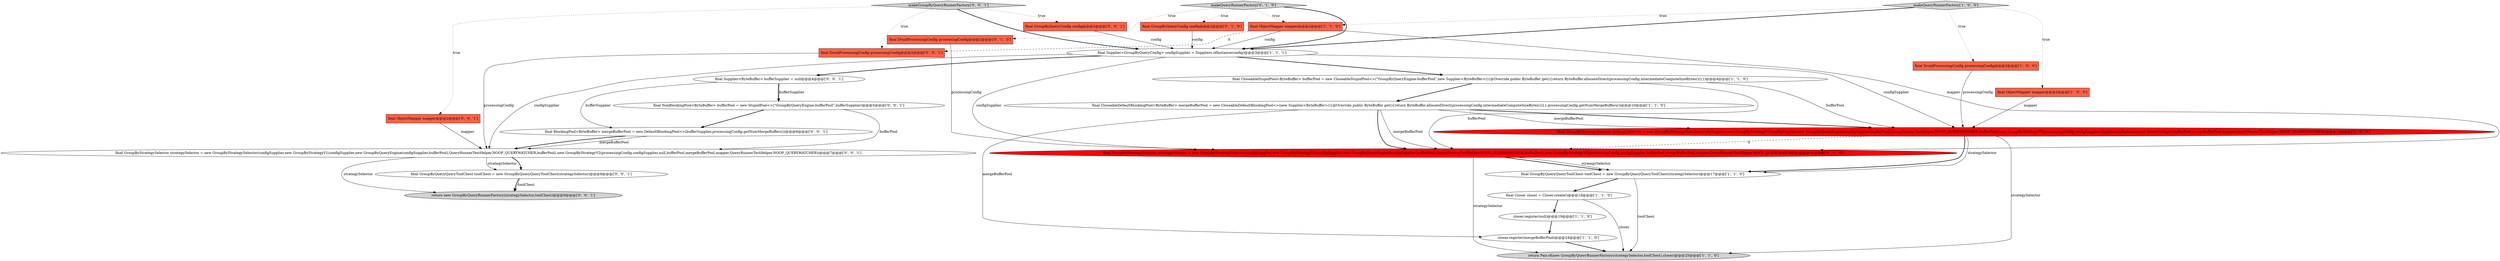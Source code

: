 digraph {
4 [style = filled, label = "final GroupByStrategySelector strategySelector = new GroupByStrategySelector(configSupplier,new GroupByStrategyV1(configSupplier,new GroupByQueryEngine(configSupplier,bufferPool),QueryRunnerTestHelper.NOOP_QUERYWATCHER,bufferPool),new GroupByStrategyV2(processingConfig,configSupplier,Suppliers.ofInstance(new QueryConfig()),bufferPool,mergeBufferPool,mapper,QueryRunnerTestHelper.NOOP_QUERYWATCHER))@@@16@@@['1', '0', '0']", fillcolor = red, shape = ellipse image = "AAA1AAABBB1BBB"];
24 [style = filled, label = "final DruidProcessingConfig processingConfig@@@2@@@['0', '0', '1']", fillcolor = tomato, shape = box image = "AAA0AAABBB3BBB"];
3 [style = filled, label = "closer.register(null)@@@19@@@['1', '1', '0']", fillcolor = white, shape = ellipse image = "AAA0AAABBB1BBB"];
15 [style = filled, label = "makeQueryRunnerFactory['0', '1', '0']", fillcolor = lightgray, shape = diamond image = "AAA0AAABBB2BBB"];
22 [style = filled, label = "final GroupByQueryQueryToolChest toolChest = new GroupByQueryQueryToolChest(strategySelector)@@@8@@@['0', '0', '1']", fillcolor = white, shape = ellipse image = "AAA0AAABBB3BBB"];
11 [style = filled, label = "final ObjectMapper mapper@@@2@@@['1', '1', '0']", fillcolor = tomato, shape = box image = "AAA0AAABBB1BBB"];
23 [style = filled, label = "makeGroupByQueryRunnerFactory['0', '0', '1']", fillcolor = lightgray, shape = diamond image = "AAA0AAABBB3BBB"];
7 [style = filled, label = "final DruidProcessingConfig processingConfig@@@2@@@['1', '0', '0']", fillcolor = tomato, shape = box image = "AAA0AAABBB1BBB"];
13 [style = filled, label = "final DruidProcessingConfig processingConfig@@@2@@@['0', '1', '0']", fillcolor = tomato, shape = box image = "AAA0AAABBB2BBB"];
26 [style = filled, label = "return new GroupByQueryRunnerFactory(strategySelector,toolChest)@@@9@@@['0', '0', '1']", fillcolor = lightgray, shape = ellipse image = "AAA0AAABBB3BBB"];
1 [style = filled, label = "makeQueryRunnerFactory['1', '0', '0']", fillcolor = lightgray, shape = diamond image = "AAA0AAABBB1BBB"];
18 [style = filled, label = "final GroupByQueryConfig config@@@2@@@['0', '0', '1']", fillcolor = tomato, shape = box image = "AAA0AAABBB3BBB"];
0 [style = filled, label = "final Supplier<GroupByQueryConfig> configSupplier = Suppliers.ofInstance(config)@@@3@@@['1', '1', '1']", fillcolor = white, shape = ellipse image = "AAA0AAABBB1BBB"];
10 [style = filled, label = "final ObjectMapper mapper@@@2@@@['1', '0', '0']", fillcolor = tomato, shape = box image = "AAA0AAABBB1BBB"];
17 [style = filled, label = "final GroupByStrategySelector strategySelector = new GroupByStrategySelector(configSupplier,new GroupByStrategyV1(configSupplier,new GroupByQueryEngine(configSupplier,bufferPool),QueryRunnerTestHelper.NOOP_QUERYWATCHER,bufferPool),new GroupByStrategyV2(processingConfig,configSupplier,null,bufferPool,mergeBufferPool,mapper,QueryRunnerTestHelper.NOOP_QUERYWATCHER))@@@7@@@['0', '0', '1']", fillcolor = white, shape = ellipse image = "AAA0AAABBB3BBB"];
25 [style = filled, label = "final NonBlockingPool<ByteBuffer> bufferPool = new StupidPool<>(\"GroupByQueryEngine-bufferPool\",bufferSupplier)@@@5@@@['0', '0', '1']", fillcolor = white, shape = ellipse image = "AAA0AAABBB3BBB"];
20 [style = filled, label = "final ObjectMapper mapper@@@2@@@['0', '0', '1']", fillcolor = tomato, shape = box image = "AAA0AAABBB3BBB"];
16 [style = filled, label = "final GroupByStrategySelector strategySelector = new GroupByStrategySelector(configSupplier,new GroupByStrategyV1(configSupplier,new GroupByQueryEngine(configSupplier,bufferPool),QueryRunnerTestHelper.NOOP_QUERYWATCHER,bufferPool),new GroupByStrategyV2(processingConfig,configSupplier,bufferPool,mergeBufferPool,mapper,QueryRunnerTestHelper.NOOP_QUERYWATCHER))@@@16@@@['0', '1', '0']", fillcolor = red, shape = ellipse image = "AAA1AAABBB2BBB"];
14 [style = filled, label = "final GroupByQueryConfig config@@@2@@@['0', '1', '0']", fillcolor = tomato, shape = box image = "AAA0AAABBB2BBB"];
19 [style = filled, label = "final Supplier<ByteBuffer> bufferSupplier = null@@@4@@@['0', '0', '1']", fillcolor = white, shape = ellipse image = "AAA0AAABBB3BBB"];
8 [style = filled, label = "final CloseableStupidPool<ByteBuffer> bufferPool = new CloseableStupidPool<>(\"GroupByQueryEngine-bufferPool\",new Supplier<ByteBuffer>(){@Override public ByteBuffer get(){return ByteBuffer.allocateDirect(processingConfig.intermediateComputeSizeBytes())}})@@@4@@@['1', '1', '0']", fillcolor = white, shape = ellipse image = "AAA0AAABBB1BBB"];
5 [style = filled, label = "closer.register(mergeBufferPool)@@@24@@@['1', '1', '0']", fillcolor = white, shape = ellipse image = "AAA0AAABBB1BBB"];
2 [style = filled, label = "return Pair.of(new GroupByQueryRunnerFactory(strategySelector,toolChest),closer)@@@25@@@['1', '1', '0']", fillcolor = lightgray, shape = ellipse image = "AAA0AAABBB1BBB"];
9 [style = filled, label = "final GroupByQueryQueryToolChest toolChest = new GroupByQueryQueryToolChest(strategySelector)@@@17@@@['1', '1', '0']", fillcolor = white, shape = ellipse image = "AAA0AAABBB1BBB"];
21 [style = filled, label = "final BlockingPool<ByteBuffer> mergeBufferPool = new DefaultBlockingPool<>(bufferSupplier,processingConfig.getNumMergeBuffers())@@@6@@@['0', '0', '1']", fillcolor = white, shape = ellipse image = "AAA0AAABBB3BBB"];
12 [style = filled, label = "final Closer closer = Closer.create()@@@18@@@['1', '1', '0']", fillcolor = white, shape = ellipse image = "AAA0AAABBB1BBB"];
6 [style = filled, label = "final CloseableDefaultBlockingPool<ByteBuffer> mergeBufferPool = new CloseableDefaultBlockingPool<>(new Supplier<ByteBuffer>(){@Override public ByteBuffer get(){return ByteBuffer.allocateDirect(processingConfig.intermediateComputeSizeBytes())}},processingConfig.getNumMergeBuffers())@@@10@@@['1', '1', '0']", fillcolor = white, shape = ellipse image = "AAA0AAABBB1BBB"];
4->9 [style = bold, label=""];
22->26 [style = bold, label=""];
16->9 [style = bold, label=""];
24->17 [style = solid, label="processingConfig"];
9->2 [style = solid, label="toolChest"];
18->0 [style = solid, label="config"];
19->21 [style = solid, label="bufferSupplier"];
1->10 [style = dotted, label="true"];
4->16 [style = dashed, label="0"];
0->19 [style = bold, label=""];
8->16 [style = solid, label="bufferPool"];
7->4 [style = solid, label="processingConfig"];
1->11 [style = dotted, label="true"];
4->2 [style = solid, label="strategySelector"];
19->25 [style = solid, label="bufferSupplier"];
11->0 [style = solid, label="config"];
20->17 [style = solid, label="mapper"];
8->4 [style = solid, label="bufferPool"];
8->6 [style = bold, label=""];
11->16 [style = solid, label="mapper"];
13->16 [style = solid, label="processingConfig"];
1->0 [style = bold, label=""];
0->4 [style = solid, label="configSupplier"];
17->22 [style = bold, label=""];
15->14 [style = dotted, label="true"];
17->22 [style = solid, label="strategySelector"];
23->0 [style = bold, label=""];
19->25 [style = bold, label=""];
15->13 [style = dotted, label="true"];
1->7 [style = dotted, label="true"];
22->26 [style = solid, label="toolChest"];
6->4 [style = bold, label=""];
5->2 [style = bold, label=""];
6->5 [style = solid, label="mergeBufferPool"];
3->5 [style = bold, label=""];
23->20 [style = dotted, label="true"];
16->9 [style = solid, label="strategySelector"];
12->2 [style = solid, label="closer"];
23->18 [style = dotted, label="true"];
6->4 [style = solid, label="mergeBufferPool"];
4->9 [style = solid, label="strategySelector"];
6->16 [style = bold, label=""];
15->0 [style = bold, label=""];
11->24 [style = dashed, label="0"];
16->2 [style = solid, label="strategySelector"];
0->8 [style = bold, label=""];
15->11 [style = dotted, label="true"];
14->0 [style = solid, label="config"];
0->16 [style = solid, label="configSupplier"];
12->3 [style = bold, label=""];
9->12 [style = bold, label=""];
25->17 [style = solid, label="bufferPool"];
17->26 [style = solid, label="strategySelector"];
21->17 [style = solid, label="mergeBufferPool"];
21->17 [style = bold, label=""];
0->17 [style = solid, label="configSupplier"];
23->24 [style = dotted, label="true"];
6->16 [style = solid, label="mergeBufferPool"];
25->21 [style = bold, label=""];
10->4 [style = solid, label="mapper"];
}
